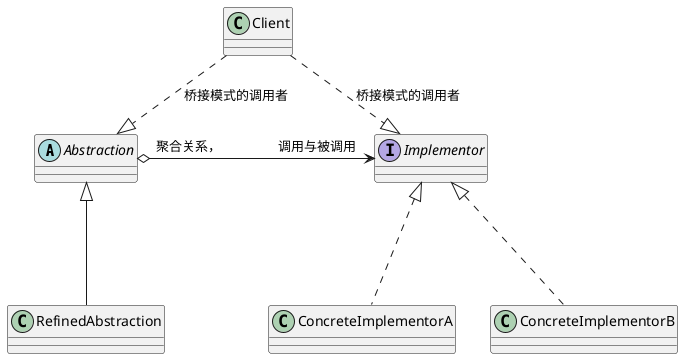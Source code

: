 @startuml

abstract class Abstraction
class RefinedAbstraction
interface Implementor
class ConcreteImplementorA
class ConcreteImplementorB
class Client

Abstraction <|--- RefinedAbstraction
Abstraction o-> Implementor : 聚合关系，                 调用与被调用

Implementor <|... ConcreteImplementorA
Implementor <|... ConcreteImplementorB

Client ..|> Abstraction : 桥接模式的调用者
Client ..|> Implementor : 桥接模式的调用者


@enduml
